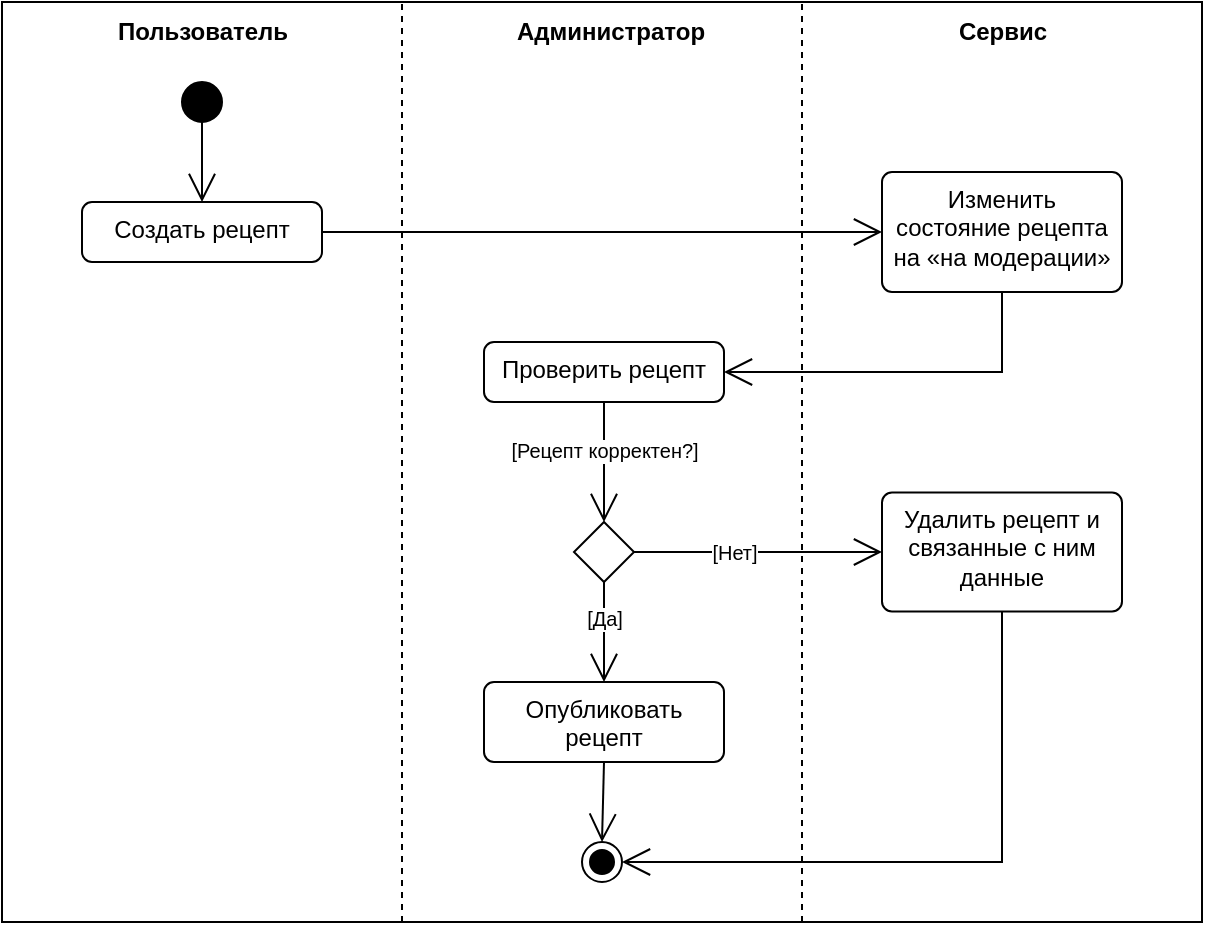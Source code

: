 <mxfile version="26.0.16">
  <diagram name="Страница — 1" id="Jr5NBD81M8b-d24CN0MN">
    <mxGraphModel dx="879" dy="670" grid="1" gridSize="10" guides="1" tooltips="1" connect="1" arrows="1" fold="1" page="1" pageScale="1" pageWidth="827" pageHeight="1169" math="0" shadow="0">
      <root>
        <mxCell id="0" />
        <mxCell id="1" parent="0" />
        <mxCell id="ufkIiIeSW9REoxg-cwD7-36" value="" style="rounded=0;whiteSpace=wrap;html=1;movable=0;resizable=0;rotatable=0;deletable=0;editable=0;locked=1;connectable=0;" vertex="1" parent="1">
          <mxGeometry width="600" height="460" as="geometry" />
        </mxCell>
        <mxCell id="ufkIiIeSW9REoxg-cwD7-2" value="&lt;b&gt;Пользователь&lt;/b&gt;" style="text;html=1;align=center;verticalAlign=middle;resizable=0;points=[];autosize=1;strokeColor=none;fillColor=none;" vertex="1" parent="1">
          <mxGeometry x="45" width="110" height="30" as="geometry" />
        </mxCell>
        <mxCell id="ufkIiIeSW9REoxg-cwD7-3" value="Администратор" style="text;html=1;align=center;verticalAlign=middle;resizable=0;points=[];autosize=1;strokeColor=none;fillColor=none;fontStyle=1" vertex="1" parent="1">
          <mxGeometry x="248.5" width="110" height="30" as="geometry" />
        </mxCell>
        <mxCell id="ufkIiIeSW9REoxg-cwD7-4" value="" style="endArrow=none;dashed=1;html=1;rounded=0;entryX=0.5;entryY=0;entryDx=0;entryDy=0;" edge="1" parent="1">
          <mxGeometry width="50" height="50" relative="1" as="geometry">
            <mxPoint x="200" y="460" as="sourcePoint" />
            <mxPoint x="200.0" as="targetPoint" />
          </mxGeometry>
        </mxCell>
        <mxCell id="ufkIiIeSW9REoxg-cwD7-5" value="" style="ellipse;fillColor=strokeColor;html=1;" vertex="1" parent="1">
          <mxGeometry x="90" y="40" width="20" height="20" as="geometry" />
        </mxCell>
        <mxCell id="ufkIiIeSW9REoxg-cwD7-6" value="" style="endArrow=open;endFill=1;endSize=12;html=1;rounded=0;entryX=0.5;entryY=0;entryDx=0;entryDy=0;" edge="1" parent="1" source="ufkIiIeSW9REoxg-cwD7-5" target="ufkIiIeSW9REoxg-cwD7-7">
          <mxGeometry width="160" relative="1" as="geometry">
            <mxPoint x="120" y="70" as="sourcePoint" />
            <mxPoint x="100" y="100" as="targetPoint" />
          </mxGeometry>
        </mxCell>
        <mxCell id="ufkIiIeSW9REoxg-cwD7-7" value="Создать рецепт" style="html=1;align=center;verticalAlign=top;rounded=1;absoluteArcSize=1;arcSize=10;dashed=0;whiteSpace=wrap;" vertex="1" parent="1">
          <mxGeometry x="40" y="100" width="120" height="30" as="geometry" />
        </mxCell>
        <mxCell id="ufkIiIeSW9REoxg-cwD7-14" value="Проверить рецепт" style="html=1;align=center;verticalAlign=top;rounded=1;absoluteArcSize=1;arcSize=10;dashed=0;whiteSpace=wrap;" vertex="1" parent="1">
          <mxGeometry x="241" y="170" width="120" height="30" as="geometry" />
        </mxCell>
        <mxCell id="ufkIiIeSW9REoxg-cwD7-16" value="" style="endArrow=open;endFill=1;endSize=12;html=1;rounded=0;exitX=1;exitY=0.5;exitDx=0;exitDy=0;entryX=0;entryY=0.5;entryDx=0;entryDy=0;" edge="1" parent="1" source="ufkIiIeSW9REoxg-cwD7-7" target="ufkIiIeSW9REoxg-cwD7-25">
          <mxGeometry width="160" relative="1" as="geometry">
            <mxPoint x="110" y="70" as="sourcePoint" />
            <mxPoint x="560" y="130" as="targetPoint" />
          </mxGeometry>
        </mxCell>
        <mxCell id="ufkIiIeSW9REoxg-cwD7-17" value="" style="rhombus;" vertex="1" parent="1">
          <mxGeometry x="286" y="260" width="30" height="30" as="geometry" />
        </mxCell>
        <mxCell id="ufkIiIeSW9REoxg-cwD7-18" value="" style="endArrow=open;endFill=1;endSize=12;html=1;rounded=0;exitX=0.5;exitY=1;exitDx=0;exitDy=0;entryX=0.5;entryY=0;entryDx=0;entryDy=0;" edge="1" parent="1" source="ufkIiIeSW9REoxg-cwD7-14" target="ufkIiIeSW9REoxg-cwD7-17">
          <mxGeometry width="160" relative="1" as="geometry">
            <mxPoint x="97" y="215" as="sourcePoint" />
            <mxPoint x="251" y="215" as="targetPoint" />
          </mxGeometry>
        </mxCell>
        <mxCell id="ufkIiIeSW9REoxg-cwD7-19" value="[Рецепт корректен?]" style="edgeLabel;html=1;align=center;verticalAlign=middle;resizable=0;points=[];fontSize=10;" vertex="1" connectable="0" parent="ufkIiIeSW9REoxg-cwD7-18">
          <mxGeometry x="0.218" y="2" relative="1" as="geometry">
            <mxPoint x="-2" y="-13" as="offset" />
          </mxGeometry>
        </mxCell>
        <mxCell id="ufkIiIeSW9REoxg-cwD7-20" value="" style="endArrow=open;endFill=1;endSize=12;html=1;rounded=0;exitX=0.5;exitY=1;exitDx=0;exitDy=0;entryX=0.5;entryY=0;entryDx=0;entryDy=0;" edge="1" parent="1" source="ufkIiIeSW9REoxg-cwD7-17" target="ufkIiIeSW9REoxg-cwD7-22">
          <mxGeometry width="160" relative="1" as="geometry">
            <mxPoint x="311" y="230" as="sourcePoint" />
            <mxPoint x="301" y="370" as="targetPoint" />
          </mxGeometry>
        </mxCell>
        <mxCell id="ufkIiIeSW9REoxg-cwD7-21" value="[Да]" style="edgeLabel;html=1;align=center;verticalAlign=middle;resizable=0;points=[];fontSize=10;" vertex="1" connectable="0" parent="ufkIiIeSW9REoxg-cwD7-20">
          <mxGeometry x="0.218" y="2" relative="1" as="geometry">
            <mxPoint x="-2" y="-13" as="offset" />
          </mxGeometry>
        </mxCell>
        <mxCell id="ufkIiIeSW9REoxg-cwD7-22" value="Опубликовать рецепт" style="html=1;align=center;verticalAlign=top;rounded=1;absoluteArcSize=1;arcSize=10;dashed=0;whiteSpace=wrap;" vertex="1" parent="1">
          <mxGeometry x="241" y="340" width="120" height="40" as="geometry" />
        </mxCell>
        <mxCell id="ufkIiIeSW9REoxg-cwD7-23" value="" style="endArrow=none;dashed=1;html=1;rounded=0;entryX=0.5;entryY=0;entryDx=0;entryDy=0;" edge="1" parent="1">
          <mxGeometry width="50" height="50" relative="1" as="geometry">
            <mxPoint x="400" y="460" as="sourcePoint" />
            <mxPoint x="400.0" as="targetPoint" />
          </mxGeometry>
        </mxCell>
        <mxCell id="ufkIiIeSW9REoxg-cwD7-24" value="Сервис" style="text;html=1;align=center;verticalAlign=middle;resizable=0;points=[];autosize=1;strokeColor=none;fillColor=none;fontStyle=1" vertex="1" parent="1">
          <mxGeometry x="470" width="60" height="30" as="geometry" />
        </mxCell>
        <mxCell id="ufkIiIeSW9REoxg-cwD7-25" value="&lt;div&gt;Изменить&lt;/div&gt;&lt;div&gt;состояние рецепта на «на модерации»&lt;/div&gt;" style="html=1;align=center;verticalAlign=top;rounded=1;absoluteArcSize=1;arcSize=10;dashed=0;whiteSpace=wrap;" vertex="1" parent="1">
          <mxGeometry x="440" y="85" width="120" height="60" as="geometry" />
        </mxCell>
        <mxCell id="ufkIiIeSW9REoxg-cwD7-26" value="" style="endArrow=open;endFill=1;endSize=12;html=1;rounded=0;exitX=0.5;exitY=1;exitDx=0;exitDy=0;entryX=1;entryY=0.5;entryDx=0;entryDy=0;" edge="1" parent="1" source="ufkIiIeSW9REoxg-cwD7-25" target="ufkIiIeSW9REoxg-cwD7-14">
          <mxGeometry width="160" relative="1" as="geometry">
            <mxPoint x="99.5" y="140" as="sourcePoint" />
            <mxPoint x="544.5" y="140" as="targetPoint" />
            <Array as="points">
              <mxPoint x="500" y="185" />
            </Array>
          </mxGeometry>
        </mxCell>
        <mxCell id="ufkIiIeSW9REoxg-cwD7-27" value="Удалить рецепт и связанные с ним данные" style="html=1;align=center;verticalAlign=top;rounded=1;absoluteArcSize=1;arcSize=10;dashed=0;whiteSpace=wrap;" vertex="1" parent="1">
          <mxGeometry x="440" y="245.25" width="120" height="59.5" as="geometry" />
        </mxCell>
        <mxCell id="ufkIiIeSW9REoxg-cwD7-28" value="" style="endArrow=open;endFill=1;endSize=12;html=1;rounded=0;exitX=1;exitY=0.5;exitDx=0;exitDy=0;" edge="1" parent="1" source="ufkIiIeSW9REoxg-cwD7-17" target="ufkIiIeSW9REoxg-cwD7-27">
          <mxGeometry width="160" relative="1" as="geometry">
            <mxPoint x="311.5" y="330" as="sourcePoint" />
            <mxPoint x="311" y="380" as="targetPoint" />
          </mxGeometry>
        </mxCell>
        <mxCell id="ufkIiIeSW9REoxg-cwD7-29" value="[Нет]" style="edgeLabel;html=1;align=center;verticalAlign=middle;resizable=0;points=[];fontSize=10;" vertex="1" connectable="0" parent="ufkIiIeSW9REoxg-cwD7-28">
          <mxGeometry x="0.218" y="2" relative="1" as="geometry">
            <mxPoint x="-26" y="2" as="offset" />
          </mxGeometry>
        </mxCell>
        <mxCell id="ufkIiIeSW9REoxg-cwD7-32" value="" style="ellipse;html=1;shape=endState;fillColor=strokeColor;" vertex="1" parent="1">
          <mxGeometry x="290" y="420" width="20" height="20" as="geometry" />
        </mxCell>
        <mxCell id="ufkIiIeSW9REoxg-cwD7-35" value="" style="endArrow=open;endFill=1;endSize=12;html=1;rounded=0;exitX=0.5;exitY=1;exitDx=0;exitDy=0;entryX=1;entryY=0.5;entryDx=0;entryDy=0;" edge="1" parent="1" source="ufkIiIeSW9REoxg-cwD7-27" target="ufkIiIeSW9REoxg-cwD7-32">
          <mxGeometry width="160" relative="1" as="geometry">
            <mxPoint x="310.5" y="420" as="sourcePoint" />
            <mxPoint x="299.5" y="470" as="targetPoint" />
            <Array as="points">
              <mxPoint x="500" y="430" />
            </Array>
          </mxGeometry>
        </mxCell>
        <mxCell id="ufkIiIeSW9REoxg-cwD7-39" value="" style="endArrow=open;endFill=1;endSize=12;html=1;rounded=0;entryX=0.5;entryY=0;entryDx=0;entryDy=0;exitX=0.5;exitY=1;exitDx=0;exitDy=0;" edge="1" parent="1" source="ufkIiIeSW9REoxg-cwD7-22" target="ufkIiIeSW9REoxg-cwD7-32">
          <mxGeometry width="160" relative="1" as="geometry">
            <mxPoint x="110" y="70" as="sourcePoint" />
            <mxPoint x="110" y="110" as="targetPoint" />
          </mxGeometry>
        </mxCell>
      </root>
    </mxGraphModel>
  </diagram>
</mxfile>
